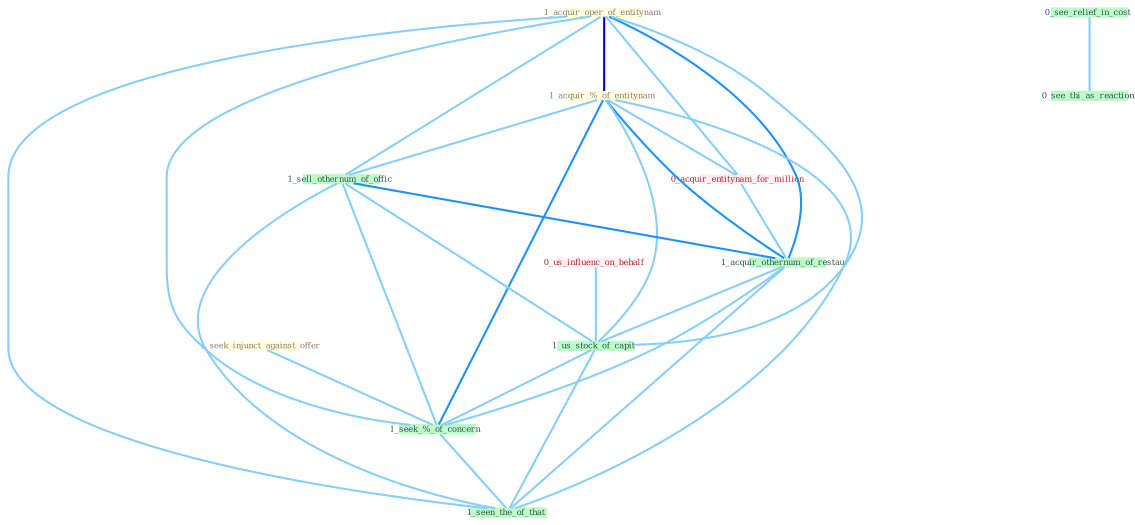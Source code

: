 Graph G{ 
    node
    [shape=polygon,style=filled,width=.5,height=.06,color="#BDFCC9",fixedsize=true,fontsize=4,
    fontcolor="#2f4f4f"];
    {node
    [color="#ffffe0", fontcolor="#8b7d6b"] "1_seek_injunct_against_offer " "1_acquir_oper_of_entitynam " "1_acquir_%_of_entitynam "}
{node [color="#fff0f5", fontcolor="#b22222"] "0_acquir_entitynam_for_million " "0_us_influenc_on_behalf "}
edge [color="#B0E2FF"];

	"1_seek_injunct_against_offer " -- "1_seek_%_of_concern " [w="1", color="#87cefa" ];
	"1_acquir_oper_of_entitynam " -- "1_acquir_%_of_entitynam " [w="3", color="#0000cd" , len=0.6];
	"1_acquir_oper_of_entitynam " -- "0_acquir_entitynam_for_million " [w="1", color="#87cefa" ];
	"1_acquir_oper_of_entitynam " -- "1_sell_othernum_of_offic " [w="1", color="#87cefa" ];
	"1_acquir_oper_of_entitynam " -- "1_acquir_othernum_of_restaur " [w="2", color="#1e90ff" , len=0.8];
	"1_acquir_oper_of_entitynam " -- "1_us_stock_of_capit " [w="1", color="#87cefa" ];
	"1_acquir_oper_of_entitynam " -- "1_seek_%_of_concern " [w="1", color="#87cefa" ];
	"1_acquir_oper_of_entitynam " -- "1_seen_the_of_that " [w="1", color="#87cefa" ];
	"1_acquir_%_of_entitynam " -- "0_acquir_entitynam_for_million " [w="1", color="#87cefa" ];
	"1_acquir_%_of_entitynam " -- "1_sell_othernum_of_offic " [w="1", color="#87cefa" ];
	"1_acquir_%_of_entitynam " -- "1_acquir_othernum_of_restaur " [w="2", color="#1e90ff" , len=0.8];
	"1_acquir_%_of_entitynam " -- "1_us_stock_of_capit " [w="1", color="#87cefa" ];
	"1_acquir_%_of_entitynam " -- "1_seek_%_of_concern " [w="2", color="#1e90ff" , len=0.8];
	"1_acquir_%_of_entitynam " -- "1_seen_the_of_that " [w="1", color="#87cefa" ];
	"0_acquir_entitynam_for_million " -- "1_acquir_othernum_of_restaur " [w="1", color="#87cefa" ];
	"1_sell_othernum_of_offic " -- "1_acquir_othernum_of_restaur " [w="2", color="#1e90ff" , len=0.8];
	"1_sell_othernum_of_offic " -- "1_us_stock_of_capit " [w="1", color="#87cefa" ];
	"1_sell_othernum_of_offic " -- "1_seek_%_of_concern " [w="1", color="#87cefa" ];
	"1_sell_othernum_of_offic " -- "1_seen_the_of_that " [w="1", color="#87cefa" ];
	"0_us_influenc_on_behalf " -- "1_us_stock_of_capit " [w="1", color="#87cefa" ];
	"0_see_relief_in_cost " -- "0_see_thi_as_reaction " [w="1", color="#87cefa" ];
	"1_acquir_othernum_of_restaur " -- "1_us_stock_of_capit " [w="1", color="#87cefa" ];
	"1_acquir_othernum_of_restaur " -- "1_seek_%_of_concern " [w="1", color="#87cefa" ];
	"1_acquir_othernum_of_restaur " -- "1_seen_the_of_that " [w="1", color="#87cefa" ];
	"1_us_stock_of_capit " -- "1_seek_%_of_concern " [w="1", color="#87cefa" ];
	"1_us_stock_of_capit " -- "1_seen_the_of_that " [w="1", color="#87cefa" ];
	"1_seek_%_of_concern " -- "1_seen_the_of_that " [w="1", color="#87cefa" ];
}